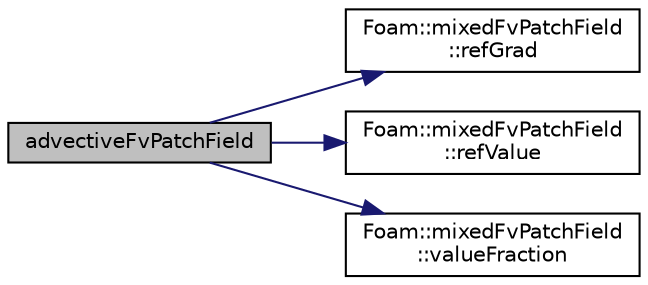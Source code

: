 digraph "advectiveFvPatchField"
{
  bgcolor="transparent";
  edge [fontname="Helvetica",fontsize="10",labelfontname="Helvetica",labelfontsize="10"];
  node [fontname="Helvetica",fontsize="10",shape=record];
  rankdir="LR";
  Node1 [label="advectiveFvPatchField",height=0.2,width=0.4,color="black", fillcolor="grey75", style="filled" fontcolor="black"];
  Node1 -> Node2 [color="midnightblue",fontsize="10",style="solid",fontname="Helvetica"];
  Node2 [label="Foam::mixedFvPatchField\l::refGrad",height=0.2,width=0.4,color="black",URL="$classFoam_1_1mixedFvPatchField.html#af9e743727ba0eddc7ac0ed20f18f786d"];
  Node1 -> Node3 [color="midnightblue",fontsize="10",style="solid",fontname="Helvetica"];
  Node3 [label="Foam::mixedFvPatchField\l::refValue",height=0.2,width=0.4,color="black",URL="$classFoam_1_1mixedFvPatchField.html#a475706f93caca5b302c98e563f5a4f6b"];
  Node1 -> Node4 [color="midnightblue",fontsize="10",style="solid",fontname="Helvetica"];
  Node4 [label="Foam::mixedFvPatchField\l::valueFraction",height=0.2,width=0.4,color="black",URL="$classFoam_1_1mixedFvPatchField.html#aeb7fae7f78d9bdeb780060e7d4d5b5e9"];
}

